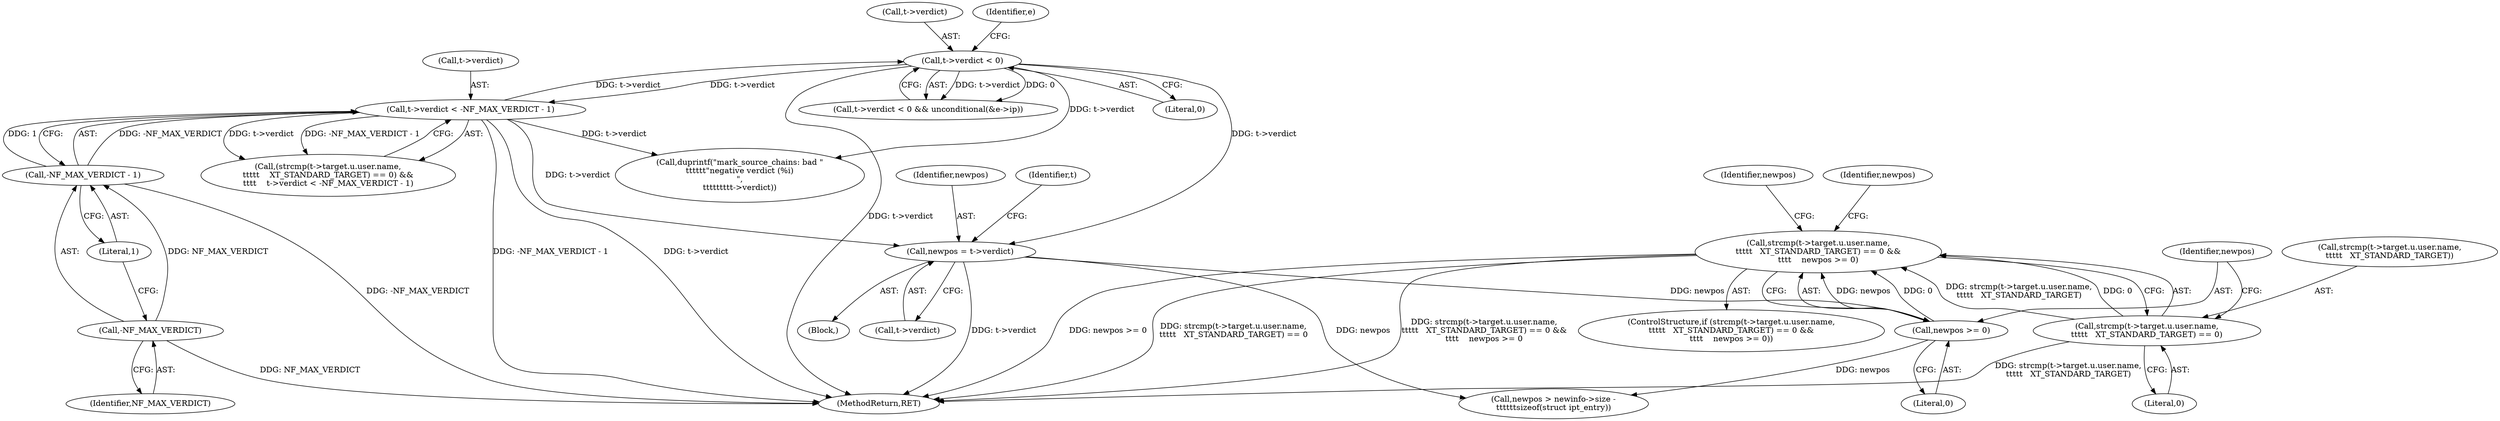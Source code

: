 digraph "0_linux_54d83fc74aa9ec72794373cb47432c5f7fb1a309_6@API" {
"1000363" [label="(Call,strcmp(t->target.u.user.name,\n\t\t\t\t\t   XT_STANDARD_TARGET) == 0 &&\n\t\t\t\t    newpos >= 0)"];
"1000364" [label="(Call,strcmp(t->target.u.user.name,\n\t\t\t\t\t   XT_STANDARD_TARGET) == 0)"];
"1000377" [label="(Call,newpos >= 0)"];
"1000357" [label="(Call,newpos = t->verdict)"];
"1000227" [label="(Call,t->verdict < 0)"];
"1000256" [label="(Call,t->verdict < -NF_MAX_VERDICT - 1)"];
"1000260" [label="(Call,-NF_MAX_VERDICT - 1)"];
"1000261" [label="(Call,-NF_MAX_VERDICT)"];
"1000226" [label="(Call,t->verdict < 0 && unconditional(&e->ip))"];
"1000261" [label="(Call,-NF_MAX_VERDICT)"];
"1000242" [label="(Call,(strcmp(t->target.u.user.name,\n\t\t\t\t\t    XT_STANDARD_TARGET) == 0) &&\n\t\t\t\t    t->verdict < -NF_MAX_VERDICT - 1)"];
"1000362" [label="(ControlStructure,if (strcmp(t->target.u.user.name,\n\t\t\t\t\t   XT_STANDARD_TARGET) == 0 &&\n\t\t\t\t    newpos >= 0))"];
"1000256" [label="(Call,t->verdict < -NF_MAX_VERDICT - 1)"];
"1000377" [label="(Call,newpos >= 0)"];
"1000432" [label="(MethodReturn,RET)"];
"1000383" [label="(Identifier,newpos)"];
"1000364" [label="(Call,strcmp(t->target.u.user.name,\n\t\t\t\t\t   XT_STANDARD_TARGET) == 0)"];
"1000357" [label="(Call,newpos = t->verdict)"];
"1000262" [label="(Identifier,NF_MAX_VERDICT)"];
"1000257" [label="(Call,t->verdict)"];
"1000231" [label="(Literal,0)"];
"1000378" [label="(Identifier,newpos)"];
"1000376" [label="(Literal,0)"];
"1000358" [label="(Identifier,newpos)"];
"1000359" [label="(Call,t->verdict)"];
"1000265" [label="(Call,duprintf(\"mark_source_chains: bad \"\n\t\t\t\t\t\t\"negative verdict (%i)\n\",\n\t\t\t\t\t\t\t\tt->verdict))"];
"1000365" [label="(Call,strcmp(t->target.u.user.name,\n\t\t\t\t\t   XT_STANDARD_TARGET))"];
"1000363" [label="(Call,strcmp(t->target.u.user.name,\n\t\t\t\t\t   XT_STANDARD_TARGET) == 0 &&\n\t\t\t\t    newpos >= 0)"];
"1000403" [label="(Identifier,newpos)"];
"1000379" [label="(Literal,0)"];
"1000355" [label="(Block,)"];
"1000382" [label="(Call,newpos > newinfo->size -\n\t\t\t\t\t\tsizeof(struct ipt_entry))"];
"1000228" [label="(Call,t->verdict)"];
"1000260" [label="(Call,-NF_MAX_VERDICT - 1)"];
"1000263" [label="(Literal,1)"];
"1000227" [label="(Call,t->verdict < 0)"];
"1000370" [label="(Identifier,t)"];
"1000235" [label="(Identifier,e)"];
"1000363" -> "1000362"  [label="AST: "];
"1000363" -> "1000364"  [label="CFG: "];
"1000363" -> "1000377"  [label="CFG: "];
"1000364" -> "1000363"  [label="AST: "];
"1000377" -> "1000363"  [label="AST: "];
"1000383" -> "1000363"  [label="CFG: "];
"1000403" -> "1000363"  [label="CFG: "];
"1000363" -> "1000432"  [label="DDG: newpos >= 0"];
"1000363" -> "1000432"  [label="DDG: strcmp(t->target.u.user.name,\n\t\t\t\t\t   XT_STANDARD_TARGET) == 0"];
"1000363" -> "1000432"  [label="DDG: strcmp(t->target.u.user.name,\n\t\t\t\t\t   XT_STANDARD_TARGET) == 0 &&\n\t\t\t\t    newpos >= 0"];
"1000364" -> "1000363"  [label="DDG: strcmp(t->target.u.user.name,\n\t\t\t\t\t   XT_STANDARD_TARGET)"];
"1000364" -> "1000363"  [label="DDG: 0"];
"1000377" -> "1000363"  [label="DDG: newpos"];
"1000377" -> "1000363"  [label="DDG: 0"];
"1000364" -> "1000376"  [label="CFG: "];
"1000365" -> "1000364"  [label="AST: "];
"1000376" -> "1000364"  [label="AST: "];
"1000378" -> "1000364"  [label="CFG: "];
"1000364" -> "1000432"  [label="DDG: strcmp(t->target.u.user.name,\n\t\t\t\t\t   XT_STANDARD_TARGET)"];
"1000377" -> "1000379"  [label="CFG: "];
"1000378" -> "1000377"  [label="AST: "];
"1000379" -> "1000377"  [label="AST: "];
"1000357" -> "1000377"  [label="DDG: newpos"];
"1000377" -> "1000382"  [label="DDG: newpos"];
"1000357" -> "1000355"  [label="AST: "];
"1000357" -> "1000359"  [label="CFG: "];
"1000358" -> "1000357"  [label="AST: "];
"1000359" -> "1000357"  [label="AST: "];
"1000370" -> "1000357"  [label="CFG: "];
"1000357" -> "1000432"  [label="DDG: t->verdict"];
"1000227" -> "1000357"  [label="DDG: t->verdict"];
"1000256" -> "1000357"  [label="DDG: t->verdict"];
"1000357" -> "1000382"  [label="DDG: newpos"];
"1000227" -> "1000226"  [label="AST: "];
"1000227" -> "1000231"  [label="CFG: "];
"1000228" -> "1000227"  [label="AST: "];
"1000231" -> "1000227"  [label="AST: "];
"1000235" -> "1000227"  [label="CFG: "];
"1000226" -> "1000227"  [label="CFG: "];
"1000227" -> "1000432"  [label="DDG: t->verdict"];
"1000227" -> "1000226"  [label="DDG: t->verdict"];
"1000227" -> "1000226"  [label="DDG: 0"];
"1000256" -> "1000227"  [label="DDG: t->verdict"];
"1000227" -> "1000256"  [label="DDG: t->verdict"];
"1000227" -> "1000265"  [label="DDG: t->verdict"];
"1000256" -> "1000242"  [label="AST: "];
"1000256" -> "1000260"  [label="CFG: "];
"1000257" -> "1000256"  [label="AST: "];
"1000260" -> "1000256"  [label="AST: "];
"1000242" -> "1000256"  [label="CFG: "];
"1000256" -> "1000432"  [label="DDG: -NF_MAX_VERDICT - 1"];
"1000256" -> "1000432"  [label="DDG: t->verdict"];
"1000256" -> "1000242"  [label="DDG: t->verdict"];
"1000256" -> "1000242"  [label="DDG: -NF_MAX_VERDICT - 1"];
"1000260" -> "1000256"  [label="DDG: -NF_MAX_VERDICT"];
"1000260" -> "1000256"  [label="DDG: 1"];
"1000256" -> "1000265"  [label="DDG: t->verdict"];
"1000260" -> "1000263"  [label="CFG: "];
"1000261" -> "1000260"  [label="AST: "];
"1000263" -> "1000260"  [label="AST: "];
"1000260" -> "1000432"  [label="DDG: -NF_MAX_VERDICT"];
"1000261" -> "1000260"  [label="DDG: NF_MAX_VERDICT"];
"1000261" -> "1000262"  [label="CFG: "];
"1000262" -> "1000261"  [label="AST: "];
"1000263" -> "1000261"  [label="CFG: "];
"1000261" -> "1000432"  [label="DDG: NF_MAX_VERDICT"];
}
